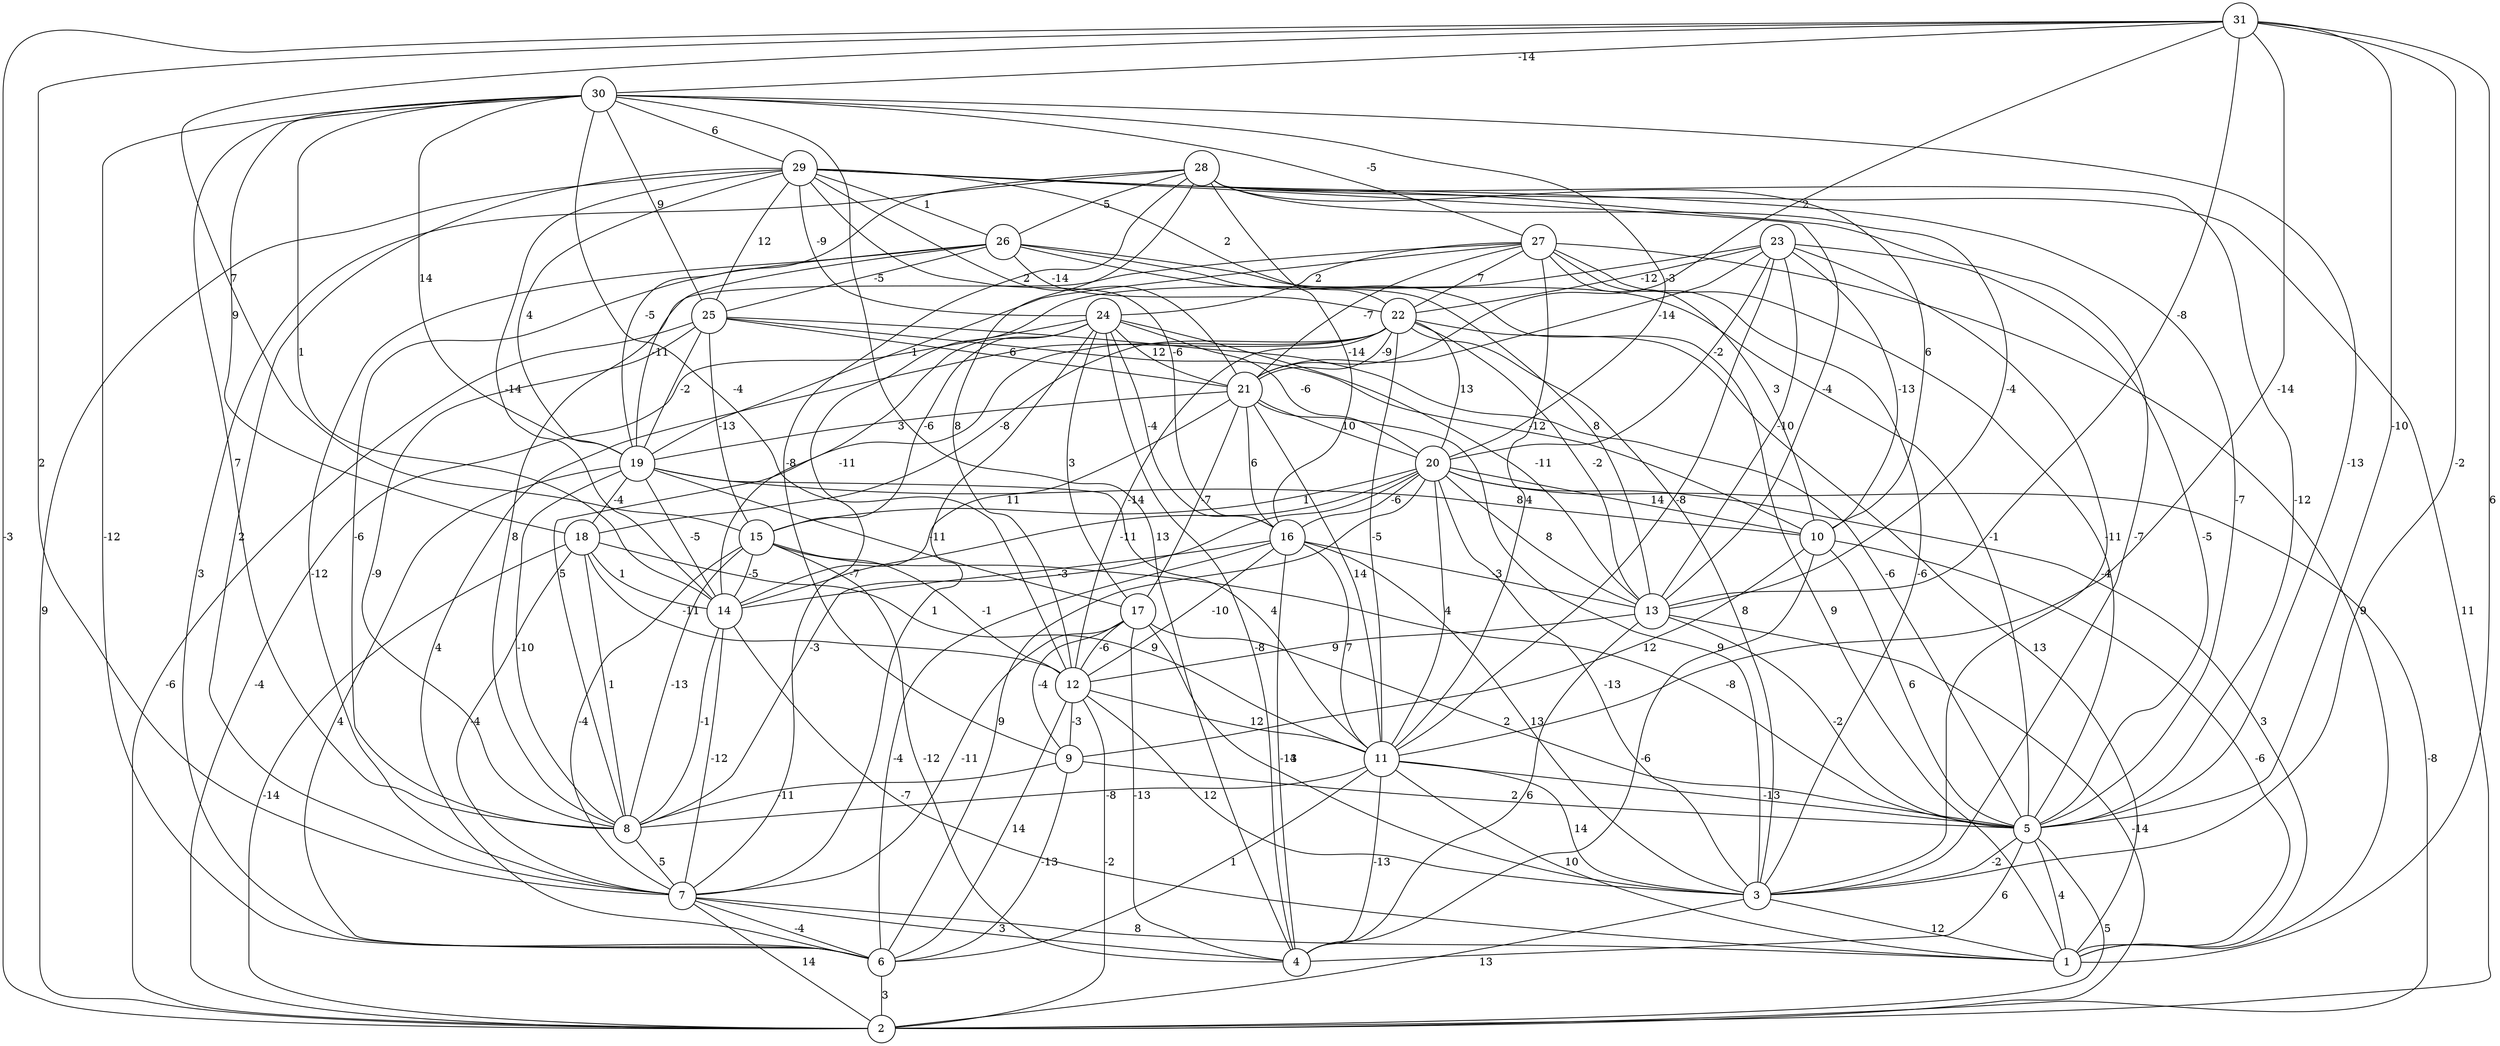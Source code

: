 graph { 
	 fontname="Helvetica,Arial,sans-serif" 
	 node [shape = circle]; 
	 31 -- 1 [label = "6"];
	 31 -- 2 [label = "-3"];
	 31 -- 3 [label = "-2"];
	 31 -- 5 [label = "-10"];
	 31 -- 7 [label = "2"];
	 31 -- 11 [label = "-14"];
	 31 -- 13 [label = "-8"];
	 31 -- 15 [label = "7"];
	 31 -- 21 [label = "2"];
	 31 -- 30 [label = "-14"];
	 30 -- 4 [label = "13"];
	 30 -- 5 [label = "-13"];
	 30 -- 6 [label = "-12"];
	 30 -- 8 [label = "7"];
	 30 -- 12 [label = "-4"];
	 30 -- 14 [label = "1"];
	 30 -- 18 [label = "9"];
	 30 -- 19 [label = "14"];
	 30 -- 20 [label = "-3"];
	 30 -- 25 [label = "9"];
	 30 -- 27 [label = "-5"];
	 30 -- 29 [label = "6"];
	 29 -- 2 [label = "9"];
	 29 -- 3 [label = "-7"];
	 29 -- 5 [label = "-7"];
	 29 -- 7 [label = "2"];
	 29 -- 13 [label = "-4"];
	 29 -- 14 [label = "-14"];
	 29 -- 16 [label = "-6"];
	 29 -- 19 [label = "4"];
	 29 -- 21 [label = "2"];
	 29 -- 22 [label = "2"];
	 29 -- 24 [label = "-9"];
	 29 -- 25 [label = "12"];
	 29 -- 26 [label = "1"];
	 28 -- 2 [label = "11"];
	 28 -- 5 [label = "-12"];
	 28 -- 6 [label = "3"];
	 28 -- 9 [label = "-8"];
	 28 -- 10 [label = "6"];
	 28 -- 12 [label = "8"];
	 28 -- 13 [label = "-4"];
	 28 -- 16 [label = "-14"];
	 28 -- 19 [label = "-5"];
	 28 -- 26 [label = "-5"];
	 27 -- 1 [label = "9"];
	 27 -- 3 [label = "-6"];
	 27 -- 5 [label = "-11"];
	 27 -- 8 [label = "8"];
	 27 -- 10 [label = "3"];
	 27 -- 11 [label = "4"];
	 27 -- 19 [label = "-1"];
	 27 -- 21 [label = "-7"];
	 27 -- 22 [label = "7"];
	 27 -- 24 [label = "2"];
	 26 -- 1 [label = "9"];
	 26 -- 5 [label = "-1"];
	 26 -- 7 [label = "-12"];
	 26 -- 8 [label = "-6"];
	 26 -- 13 [label = "8"];
	 26 -- 19 [label = "-11"];
	 26 -- 22 [label = "-14"];
	 26 -- 25 [label = "-5"];
	 25 -- 2 [label = "-6"];
	 25 -- 5 [label = "-6"];
	 25 -- 8 [label = "-9"];
	 25 -- 10 [label = "-12"];
	 25 -- 15 [label = "-13"];
	 25 -- 19 [label = "-2"];
	 25 -- 21 [label = "6"];
	 24 -- 2 [label = "-4"];
	 24 -- 4 [label = "-8"];
	 24 -- 7 [label = "1"];
	 24 -- 13 [label = "-11"];
	 24 -- 14 [label = "-11"];
	 24 -- 15 [label = "-6"];
	 24 -- 16 [label = "-4"];
	 24 -- 17 [label = "3"];
	 24 -- 20 [label = "-6"];
	 24 -- 21 [label = "12"];
	 23 -- 3 [label = "-4"];
	 23 -- 5 [label = "-5"];
	 23 -- 7 [label = "-7"];
	 23 -- 10 [label = "-13"];
	 23 -- 11 [label = "-8"];
	 23 -- 13 [label = "-10"];
	 23 -- 20 [label = "-2"];
	 23 -- 21 [label = "-14"];
	 23 -- 22 [label = "-12"];
	 22 -- 1 [label = "13"];
	 22 -- 3 [label = "8"];
	 22 -- 6 [label = "4"];
	 22 -- 8 [label = "5"];
	 22 -- 11 [label = "-5"];
	 22 -- 12 [label = "-14"];
	 22 -- 13 [label = "-2"];
	 22 -- 18 [label = "-8"];
	 22 -- 20 [label = "13"];
	 22 -- 21 [label = "-9"];
	 21 -- 3 [label = "9"];
	 21 -- 11 [label = "14"];
	 21 -- 14 [label = "11"];
	 21 -- 16 [label = "6"];
	 21 -- 17 [label = "-7"];
	 21 -- 19 [label = "3"];
	 21 -- 20 [label = "10"];
	 20 -- 1 [label = "3"];
	 20 -- 2 [label = "-8"];
	 20 -- 3 [label = "-13"];
	 20 -- 6 [label = "9"];
	 20 -- 8 [label = "-3"];
	 20 -- 10 [label = "14"];
	 20 -- 11 [label = "4"];
	 20 -- 13 [label = "8"];
	 20 -- 14 [label = "-11"];
	 20 -- 15 [label = "1"];
	 20 -- 16 [label = "-6"];
	 19 -- 6 [label = "4"];
	 19 -- 8 [label = "-10"];
	 19 -- 10 [label = "8"];
	 19 -- 11 [label = "4"];
	 19 -- 14 [label = "-5"];
	 19 -- 17 [label = "-11"];
	 19 -- 18 [label = "-4"];
	 18 -- 2 [label = "-14"];
	 18 -- 7 [label = "-4"];
	 18 -- 8 [label = "1"];
	 18 -- 11 [label = "9"];
	 18 -- 12 [label = "-11"];
	 18 -- 14 [label = "1"];
	 17 -- 3 [label = "4"];
	 17 -- 4 [label = "-13"];
	 17 -- 5 [label = "2"];
	 17 -- 7 [label = "-11"];
	 17 -- 9 [label = "-4"];
	 17 -- 12 [label = "-6"];
	 16 -- 3 [label = "13"];
	 16 -- 4 [label = "-13"];
	 16 -- 6 [label = "-4"];
	 16 -- 11 [label = "7"];
	 16 -- 12 [label = "-10"];
	 16 -- 13 [label = "-3"];
	 16 -- 14 [label = "-3"];
	 15 -- 4 [label = "-12"];
	 15 -- 5 [label = "-8"];
	 15 -- 7 [label = "-4"];
	 15 -- 8 [label = "-13"];
	 15 -- 12 [label = "-1"];
	 15 -- 14 [label = "-5"];
	 14 -- 1 [label = "-7"];
	 14 -- 7 [label = "-12"];
	 14 -- 8 [label = "-1"];
	 13 -- 2 [label = "-14"];
	 13 -- 4 [label = "6"];
	 13 -- 5 [label = "-2"];
	 13 -- 12 [label = "9"];
	 12 -- 2 [label = "-2"];
	 12 -- 3 [label = "12"];
	 12 -- 6 [label = "14"];
	 12 -- 9 [label = "-3"];
	 12 -- 11 [label = "12"];
	 11 -- 1 [label = "10"];
	 11 -- 3 [label = "14"];
	 11 -- 4 [label = "-13"];
	 11 -- 5 [label = "-13"];
	 11 -- 6 [label = "1"];
	 11 -- 8 [label = "-8"];
	 10 -- 1 [label = "-6"];
	 10 -- 4 [label = "-6"];
	 10 -- 5 [label = "6"];
	 10 -- 9 [label = "12"];
	 9 -- 5 [label = "2"];
	 9 -- 6 [label = "-13"];
	 9 -- 8 [label = "-11"];
	 8 -- 7 [label = "5"];
	 7 -- 1 [label = "8"];
	 7 -- 2 [label = "14"];
	 7 -- 4 [label = "3"];
	 7 -- 6 [label = "-4"];
	 6 -- 2 [label = "3"];
	 5 -- 1 [label = "4"];
	 5 -- 2 [label = "5"];
	 5 -- 3 [label = "-2"];
	 5 -- 4 [label = "6"];
	 3 -- 1 [label = "12"];
	 3 -- 2 [label = "13"];
	 1;
	 2;
	 3;
	 4;
	 5;
	 6;
	 7;
	 8;
	 9;
	 10;
	 11;
	 12;
	 13;
	 14;
	 15;
	 16;
	 17;
	 18;
	 19;
	 20;
	 21;
	 22;
	 23;
	 24;
	 25;
	 26;
	 27;
	 28;
	 29;
	 30;
	 31;
}
